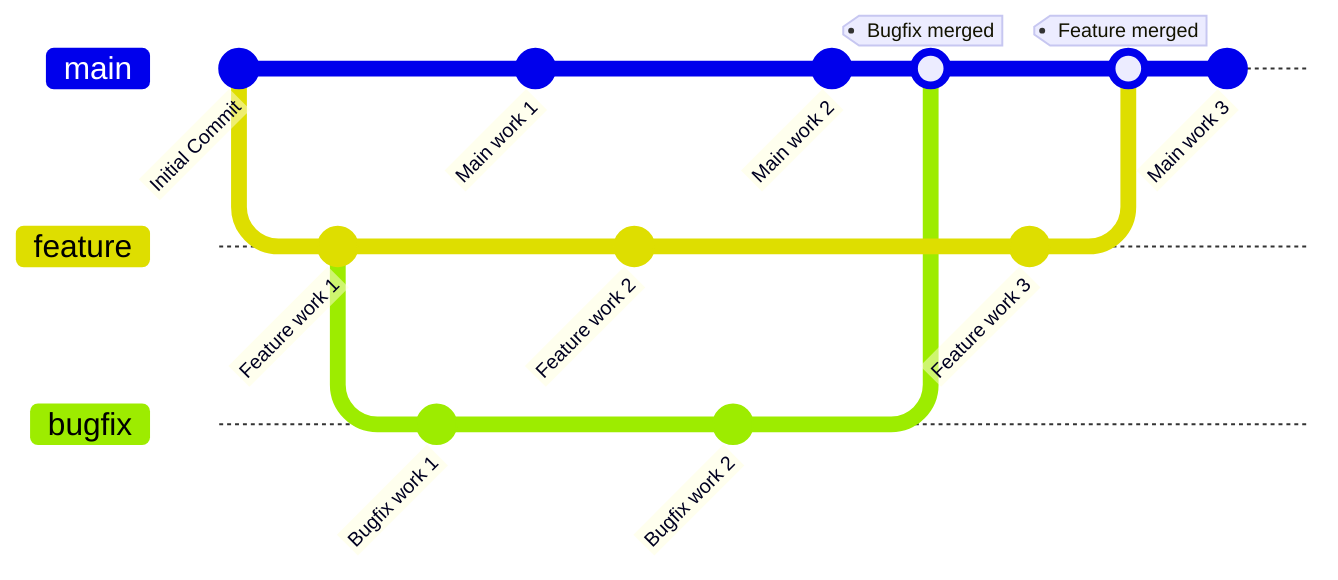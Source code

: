 gitGraph
   commit id: "Initial Commit"
   branch feature
   commit id: "Feature work 1"
   branch bugfix
   commit id: "Bugfix work 1"
   checkout main
   commit id: "Main work 1"
   checkout feature
   commit id: "Feature work 2"
   checkout bugfix
   commit id: "Bugfix work 2"
   checkout main
   commit id: "Main work 2"
   merge bugfix tag: "Bugfix merged"
   checkout feature
   commit id: "Feature work 3"
   checkout main
   merge feature tag: "Feature merged"
   commit id: "Main work 3"